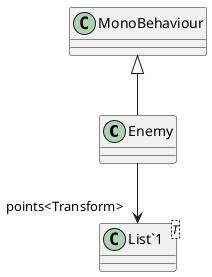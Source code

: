 @startuml
class Enemy {
}
class "List`1"<T> {
}
MonoBehaviour <|-- Enemy
Enemy --> "points<Transform>" "List`1"
@enduml
